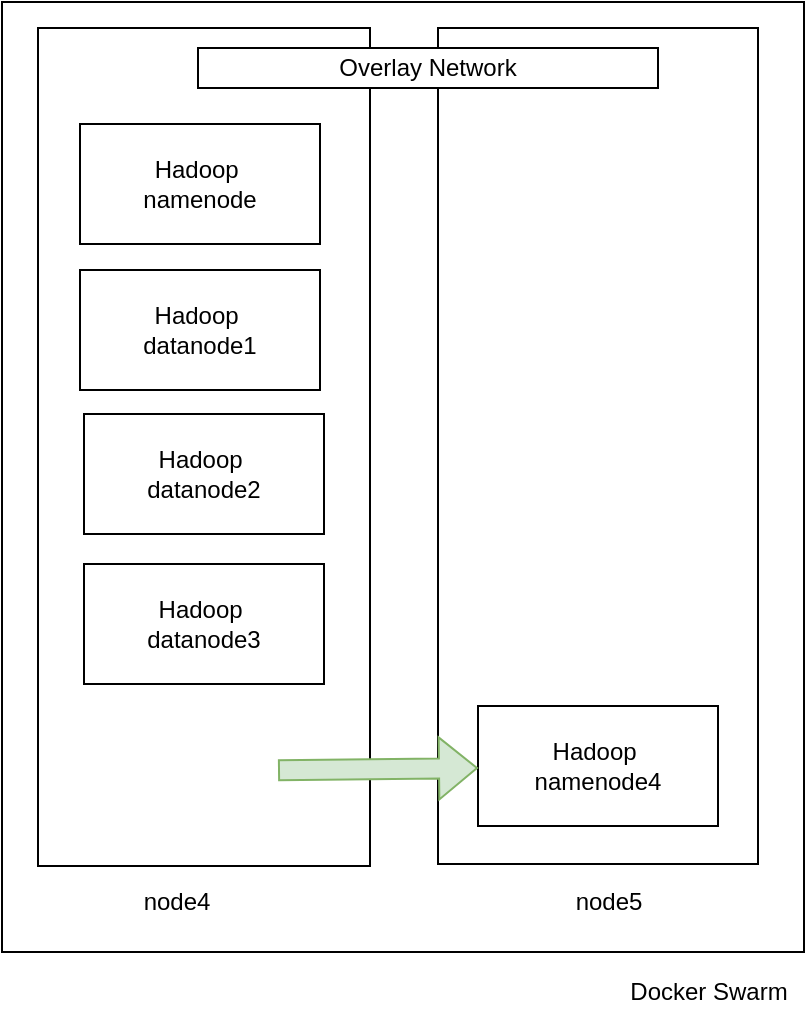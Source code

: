 <mxfile version="22.1.17" type="device">
  <diagram name="Pagina-1" id="nATbCSx4QJsKzGruSLtj">
    <mxGraphModel dx="1115" dy="670" grid="0" gridSize="10" guides="1" tooltips="1" connect="1" arrows="1" fold="1" page="1" pageScale="1" pageWidth="827" pageHeight="1169" math="0" shadow="0">
      <root>
        <mxCell id="0" />
        <mxCell id="1" parent="0" />
        <mxCell id="6" value="" style="rounded=0;whiteSpace=wrap;html=1;" parent="1" vertex="1">
          <mxGeometry x="102" y="257" width="401" height="475" as="geometry" />
        </mxCell>
        <mxCell id="trE5b1TSk-sXv22cwQkJ-8" value="" style="rounded=0;whiteSpace=wrap;html=1;" parent="1" vertex="1">
          <mxGeometry x="320" y="270" width="160" height="418" as="geometry" />
        </mxCell>
        <mxCell id="trE5b1TSk-sXv22cwQkJ-6" value="" style="rounded=0;whiteSpace=wrap;html=1;" parent="1" vertex="1">
          <mxGeometry x="120" y="270" width="166" height="419" as="geometry" />
        </mxCell>
        <mxCell id="trE5b1TSk-sXv22cwQkJ-3" value="Hadoop&amp;nbsp;&lt;br&gt;namenode" style="rounded=0;whiteSpace=wrap;html=1;" parent="1" vertex="1">
          <mxGeometry x="141" y="318" width="120" height="60" as="geometry" />
        </mxCell>
        <mxCell id="trE5b1TSk-sXv22cwQkJ-4" value="Hadoop&amp;nbsp;&lt;br style=&quot;border-color: var(--border-color);&quot;&gt;datanode1" style="rounded=0;whiteSpace=wrap;html=1;" parent="1" vertex="1">
          <mxGeometry x="141" y="391" width="120" height="60" as="geometry" />
        </mxCell>
        <mxCell id="trE5b1TSk-sXv22cwQkJ-7" value="node4" style="text;html=1;align=center;verticalAlign=middle;resizable=0;points=[];autosize=1;strokeColor=none;fillColor=none;" parent="1" vertex="1">
          <mxGeometry x="163" y="694" width="51" height="26" as="geometry" />
        </mxCell>
        <mxCell id="trE5b1TSk-sXv22cwQkJ-9" value="node5" style="text;html=1;align=center;verticalAlign=middle;resizable=0;points=[];autosize=1;strokeColor=none;fillColor=none;" parent="1" vertex="1">
          <mxGeometry x="379" y="694" width="51" height="26" as="geometry" />
        </mxCell>
        <mxCell id="trE5b1TSk-sXv22cwQkJ-10" value="Overlay Network" style="rounded=0;whiteSpace=wrap;html=1;" parent="1" vertex="1">
          <mxGeometry x="200" y="280" width="230" height="20" as="geometry" />
        </mxCell>
        <mxCell id="2" value="Hadoop&amp;nbsp;&lt;br style=&quot;border-color: var(--border-color);&quot;&gt;datanode2" style="rounded=0;whiteSpace=wrap;html=1;" parent="1" vertex="1">
          <mxGeometry x="143" y="463" width="120" height="60" as="geometry" />
        </mxCell>
        <mxCell id="3" value="Hadoop&amp;nbsp;&lt;br style=&quot;border-color: var(--border-color);&quot;&gt;datanode3" style="rounded=0;whiteSpace=wrap;html=1;" parent="1" vertex="1">
          <mxGeometry x="143" y="538" width="120" height="60" as="geometry" />
        </mxCell>
        <mxCell id="4" value="Hadoop&amp;nbsp;&lt;br style=&quot;border-color: var(--border-color);&quot;&gt;namenode4" style="rounded=0;whiteSpace=wrap;html=1;" parent="1" vertex="1">
          <mxGeometry x="340" y="609" width="120" height="60" as="geometry" />
        </mxCell>
        <mxCell id="7" value="Docker Swarm" style="text;html=1;align=center;verticalAlign=middle;resizable=0;points=[];autosize=1;strokeColor=none;fillColor=none;" parent="1" vertex="1">
          <mxGeometry x="406" y="739" width="97" height="26" as="geometry" />
        </mxCell>
        <mxCell id="QhCbZ41yHCCuzW0-rgN4-8" value="" style="shape=flexArrow;endArrow=classic;html=1;rounded=0;fillColor=#d5e8d4;strokeColor=#82b366;" edge="1" parent="1">
          <mxGeometry width="50" height="50" relative="1" as="geometry">
            <mxPoint x="240" y="641.111" as="sourcePoint" />
            <mxPoint x="340" y="640" as="targetPoint" />
          </mxGeometry>
        </mxCell>
      </root>
    </mxGraphModel>
  </diagram>
</mxfile>
